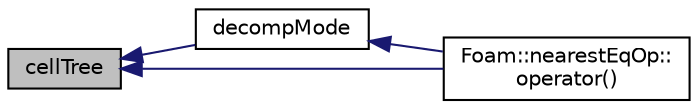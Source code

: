 digraph "cellTree"
{
  bgcolor="transparent";
  edge [fontname="Helvetica",fontsize="10",labelfontname="Helvetica",labelfontsize="10"];
  node [fontname="Helvetica",fontsize="10",shape=record];
  rankdir="LR";
  Node1 [label="cellTree",height=0.2,width=0.4,color="black", fillcolor="grey75", style="filled", fontcolor="black"];
  Node1 -> Node2 [dir="back",color="midnightblue",fontsize="10",style="solid",fontname="Helvetica"];
  Node2 [label="decompMode",height=0.2,width=0.4,color="black",URL="$a01503.html#a63aa0b93741511f46add7b1381bf7def"];
  Node2 -> Node3 [dir="back",color="midnightblue",fontsize="10",style="solid",fontname="Helvetica"];
  Node3 [label="Foam::nearestEqOp::\loperator()",height=0.2,width=0.4,color="black",URL="$a01608.html#aca31c134b06f127a240af78f11932306"];
  Node1 -> Node3 [dir="back",color="midnightblue",fontsize="10",style="solid",fontname="Helvetica"];
}
